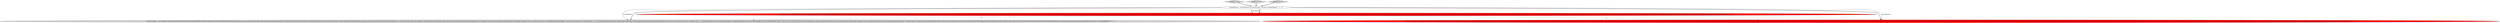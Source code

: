 digraph {
1 [style = filled, label = "facetedMethod = FacetedMethod.createForProperty(,\"firstName\")@@@3@@@['1', '1', '1']", fillcolor = white, shape = ellipse image = "AAA0AAABBB1BBB"];
4 [style = filled, label = "setup['0', '1', '0']", fillcolor = lightgray, shape = diamond image = "AAA0AAABBB2BBB"];
0 [style = filled, label = "objectAssociation = new ObjectAssociationAbstract(facetedMethod,FeatureType.PROPERTY,objectSpecification,new ObjectMemberDependencies(null,null,null,null,null)){@Override public ObjectAdapter get(final ObjectAdapter fromObject,final InteractionInitiatedBy interactionInitiatedBy){return null}@Override public boolean isEmpty(final ObjectAdapter adapter,final InteractionInitiatedBy interactionInitiatedBy){return false}@Override public ObjectAdapter(( getChoices(final ObjectAdapter object,final InteractionInitiatedBy interactionInitiatedBy){return null}@Override public ObjectAdapter getDefault(final ObjectAdapter adapter){return null}@Override public void toDefault(final ObjectAdapter target){}@Override public UsabilityContext<?> createUsableInteractionContext(final ObjectAdapter target,final InteractionInitiatedBy interactionInitiatedBy,Where where){return null}@Override public VisibilityContext<?> createVisibleInteractionContext(final ObjectAdapter targetObjectAdapter,final InteractionInitiatedBy interactionInitiatedBy,Where where){return null}@Override public String debugData(){return null}@Override public Instance getInstance(final ObjectAdapter adapter){return null}@Override public boolean containsDoOpFacet(final Class<? extends Facet> facetType){return false}@Override public boolean hasAutoComplete(){return false}@Override public ObjectAdapter(( getAutoComplete(ObjectAdapter object,String searchArg,final InteractionInitiatedBy interactionInitiatedBy){return null}@Override public int getAutoCompleteMinLength(){return 0}}@@@4@@@['1', '0', '0']", fillcolor = red, shape = ellipse image = "AAA1AAABBB1BBB"];
2 [style = filled, label = "setup['1', '0', '0']", fillcolor = lightgray, shape = diamond image = "AAA0AAABBB1BBB"];
6 [style = filled, label = "objectAssociation = new ObjectAssociationAbstract(facetedMethod,FeatureType.PROPERTY,mockObjectSpecification,new ObjectMemberDependencies(null,null,null,null,null)){@Override public ObjectAdapter get(final ObjectAdapter fromObject,final InteractionInitiatedBy interactionInitiatedBy){return null}@Override public boolean isEmpty(final ObjectAdapter adapter,final InteractionInitiatedBy interactionInitiatedBy){return false}@Override public ObjectAdapter(( getChoices(final ObjectAdapter object,final InteractionInitiatedBy interactionInitiatedBy){return null}@Override public ObjectAdapter getDefault(final ObjectAdapter adapter){return null}@Override public void toDefault(final ObjectAdapter target){}@Override public UsabilityContext<?> createUsableInteractionContext(final ObjectAdapter target,final InteractionInitiatedBy interactionInitiatedBy,final Where where){return null}@Override public VisibilityContext<?> createVisibleInteractionContext(final ObjectAdapter targetObjectAdapter,final InteractionInitiatedBy interactionInitiatedBy,final Where where){return null}@Override public String debugData(){return null}@Override public Instance getInstance(final ObjectAdapter adapter){return null}@Override public boolean containsDoOpFacet(final Class<? extends Facet> facetType){return false}@Override public boolean hasAutoComplete(){return false}@Override public ObjectAdapter(( getAutoComplete(final ObjectAdapter object,final String searchArg,final InteractionInitiatedBy interactionInitiatedBy){return null}@Override public int getAutoCompleteMinLength(){return 0}}@@@4@@@['0', '0', '1']", fillcolor = lightgray, shape = ellipse image = "AAA0AAABBB3BBB"];
3 [style = filled, label = "objectAssociation = new ObjectAssociationAbstract(facetedMethod,FeatureType.PROPERTY,objectSpecification,new ObjectMemberDependencies(null,null,null,null)){@Override public ObjectAdapter get(final ObjectAdapter fromObject,final InteractionInitiatedBy interactionInitiatedBy){return null}@Override public boolean isEmpty(final ObjectAdapter adapter,final InteractionInitiatedBy interactionInitiatedBy){return false}@Override public ObjectAdapter(( getChoices(final ObjectAdapter object,final InteractionInitiatedBy interactionInitiatedBy){return null}@Override public ObjectAdapter getDefault(final ObjectAdapter adapter){return null}@Override public void toDefault(final ObjectAdapter target){}@Override public UsabilityContext<?> createUsableInteractionContext(final ObjectAdapter target,final InteractionInitiatedBy interactionInitiatedBy,Where where){return null}@Override public VisibilityContext<?> createVisibleInteractionContext(final ObjectAdapter targetObjectAdapter,final InteractionInitiatedBy interactionInitiatedBy,Where where){return null}@Override public String debugData(){return null}@Override public Instance getInstance(final ObjectAdapter adapter){return null}@Override public boolean containsDoOpFacet(final Class<? extends Facet> facetType){return false}@Override public boolean hasAutoComplete(){return false}@Override public ObjectAdapter(( getAutoComplete(ObjectAdapter object,String searchArg,final InteractionInitiatedBy interactionInitiatedBy){return null}@Override public int getAutoCompleteMinLength(){return 0}}@@@4@@@['0', '1', '0']", fillcolor = red, shape = ellipse image = "AAA1AAABBB2BBB"];
5 [style = filled, label = "setup['0', '0', '1']", fillcolor = lightgray, shape = diamond image = "AAA0AAABBB3BBB"];
1->3 [style = bold, label=""];
1->0 [style = solid, label="facetedMethod"];
5->1 [style = bold, label=""];
4->1 [style = bold, label=""];
1->6 [style = bold, label=""];
0->3 [style = dashed, label="0"];
1->0 [style = bold, label=""];
1->3 [style = solid, label="facetedMethod"];
1->6 [style = solid, label="facetedMethod"];
2->1 [style = bold, label=""];
0->6 [style = dashed, label="0"];
}
